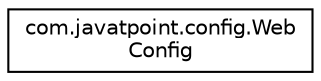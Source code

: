 digraph "Graphical Class Hierarchy"
{
  edge [fontname="Helvetica",fontsize="10",labelfontname="Helvetica",labelfontsize="10"];
  node [fontname="Helvetica",fontsize="10",shape=record];
  rankdir="LR";
  Node0 [label="com.javatpoint.config.Web\lConfig",height=0.2,width=0.4,color="black", fillcolor="white", style="filled",URL="$classcom_1_1javatpoint_1_1config_1_1_web_config.html"];
}
